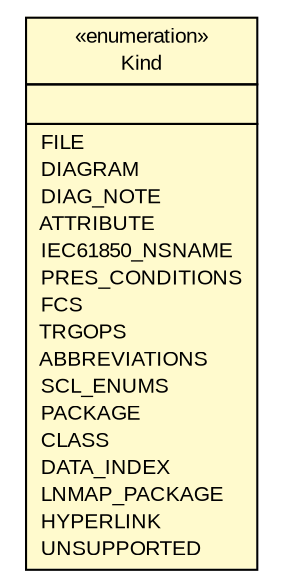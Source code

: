 #!/usr/local/bin/dot
#
# Class diagram 
# Generated by UMLGraph version R5_6_6-6-g3bdff0 (http://www.umlgraph.org/)
#

digraph G {
	edge [fontname="arial",fontsize=10,labelfontname="arial",labelfontsize=10];
	node [fontname="arial",fontsize=10,shape=plaintext];
	nodesep=0.25;
	ranksep=0.5;
	// org.tanjakostic.jcleancim.docgen.collector.PlaceholderSpec.Kind
	c160611 [label=<<table title="org.tanjakostic.jcleancim.docgen.collector.PlaceholderSpec.Kind" border="0" cellborder="1" cellspacing="0" cellpadding="2" port="p" bgcolor="lemonChiffon" href="./PlaceholderSpec.Kind.html">
		<tr><td><table border="0" cellspacing="0" cellpadding="1">
<tr><td align="center" balign="center"> &#171;enumeration&#187; </td></tr>
<tr><td align="center" balign="center"> Kind </td></tr>
		</table></td></tr>
		<tr><td><table border="0" cellspacing="0" cellpadding="1">
<tr><td align="left" balign="left">  </td></tr>
		</table></td></tr>
		<tr><td><table border="0" cellspacing="0" cellpadding="1">
<tr><td align="left" balign="left"> FILE </td></tr>
<tr><td align="left" balign="left"> DIAGRAM </td></tr>
<tr><td align="left" balign="left"> DIAG_NOTE </td></tr>
<tr><td align="left" balign="left"> ATTRIBUTE </td></tr>
<tr><td align="left" balign="left"> IEC61850_NSNAME </td></tr>
<tr><td align="left" balign="left"> PRES_CONDITIONS </td></tr>
<tr><td align="left" balign="left"> FCS </td></tr>
<tr><td align="left" balign="left"> TRGOPS </td></tr>
<tr><td align="left" balign="left"> ABBREVIATIONS </td></tr>
<tr><td align="left" balign="left"> SCL_ENUMS </td></tr>
<tr><td align="left" balign="left"> PACKAGE </td></tr>
<tr><td align="left" balign="left"> CLASS </td></tr>
<tr><td align="left" balign="left"> DATA_INDEX </td></tr>
<tr><td align="left" balign="left"> LNMAP_PACKAGE </td></tr>
<tr><td align="left" balign="left"> HYPERLINK </td></tr>
<tr><td align="left" balign="left"> UNSUPPORTED </td></tr>
		</table></td></tr>
		</table>>, URL="./PlaceholderSpec.Kind.html", fontname="arial", fontcolor="black", fontsize=10.0];
}

